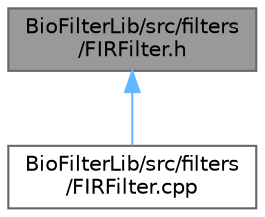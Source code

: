 digraph "BioFilterLib/src/filters/FIRFilter.h"
{
 // LATEX_PDF_SIZE
  bgcolor="transparent";
  edge [fontname=Helvetica,fontsize=10,labelfontname=Helvetica,labelfontsize=10];
  node [fontname=Helvetica,fontsize=10,shape=box,height=0.2,width=0.4];
  Node1 [id="Node000001",label="BioFilterLib/src/filters\l/FIRFilter.h",height=0.2,width=0.4,color="gray40", fillcolor="grey60", style="filled", fontcolor="black",tooltip="Filtro FIR optimizado para bioseñales usando CMSIS-DSP."];
  Node1 -> Node2 [id="edge2_Node000001_Node000002",dir="back",color="steelblue1",style="solid",tooltip=" "];
  Node2 [id="Node000002",label="BioFilterLib/src/filters\l/FIRFilter.cpp",height=0.2,width=0.4,color="grey40", fillcolor="white", style="filled",URL="$_f_i_r_filter_8cpp.html",tooltip="Implementación del filtro FIR optimizado para bioseñales."];
}

